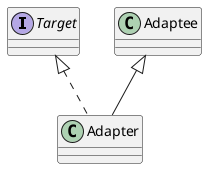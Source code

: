 @startuml

interface Target

class Adapter{

}
class Adaptee{

}

Target <|.. Adapter
Adaptee <|-- Adapter

@enduml